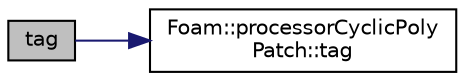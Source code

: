digraph "tag"
{
  bgcolor="transparent";
  edge [fontname="Helvetica",fontsize="10",labelfontname="Helvetica",labelfontsize="10"];
  node [fontname="Helvetica",fontsize="10",shape=record];
  rankdir="LR";
  Node1 [label="tag",height=0.2,width=0.4,color="black", fillcolor="grey75", style="filled" fontcolor="black"];
  Node1 -> Node2 [color="midnightblue",fontsize="10",style="solid",fontname="Helvetica"];
  Node2 [label="Foam::processorCyclicPoly\lPatch::tag",height=0.2,width=0.4,color="black",URL="$classFoam_1_1processorCyclicPolyPatch.html#aeb56925b80e35f34f6b668e91663d570",tooltip="Return message tag to use for communication. "];
}
